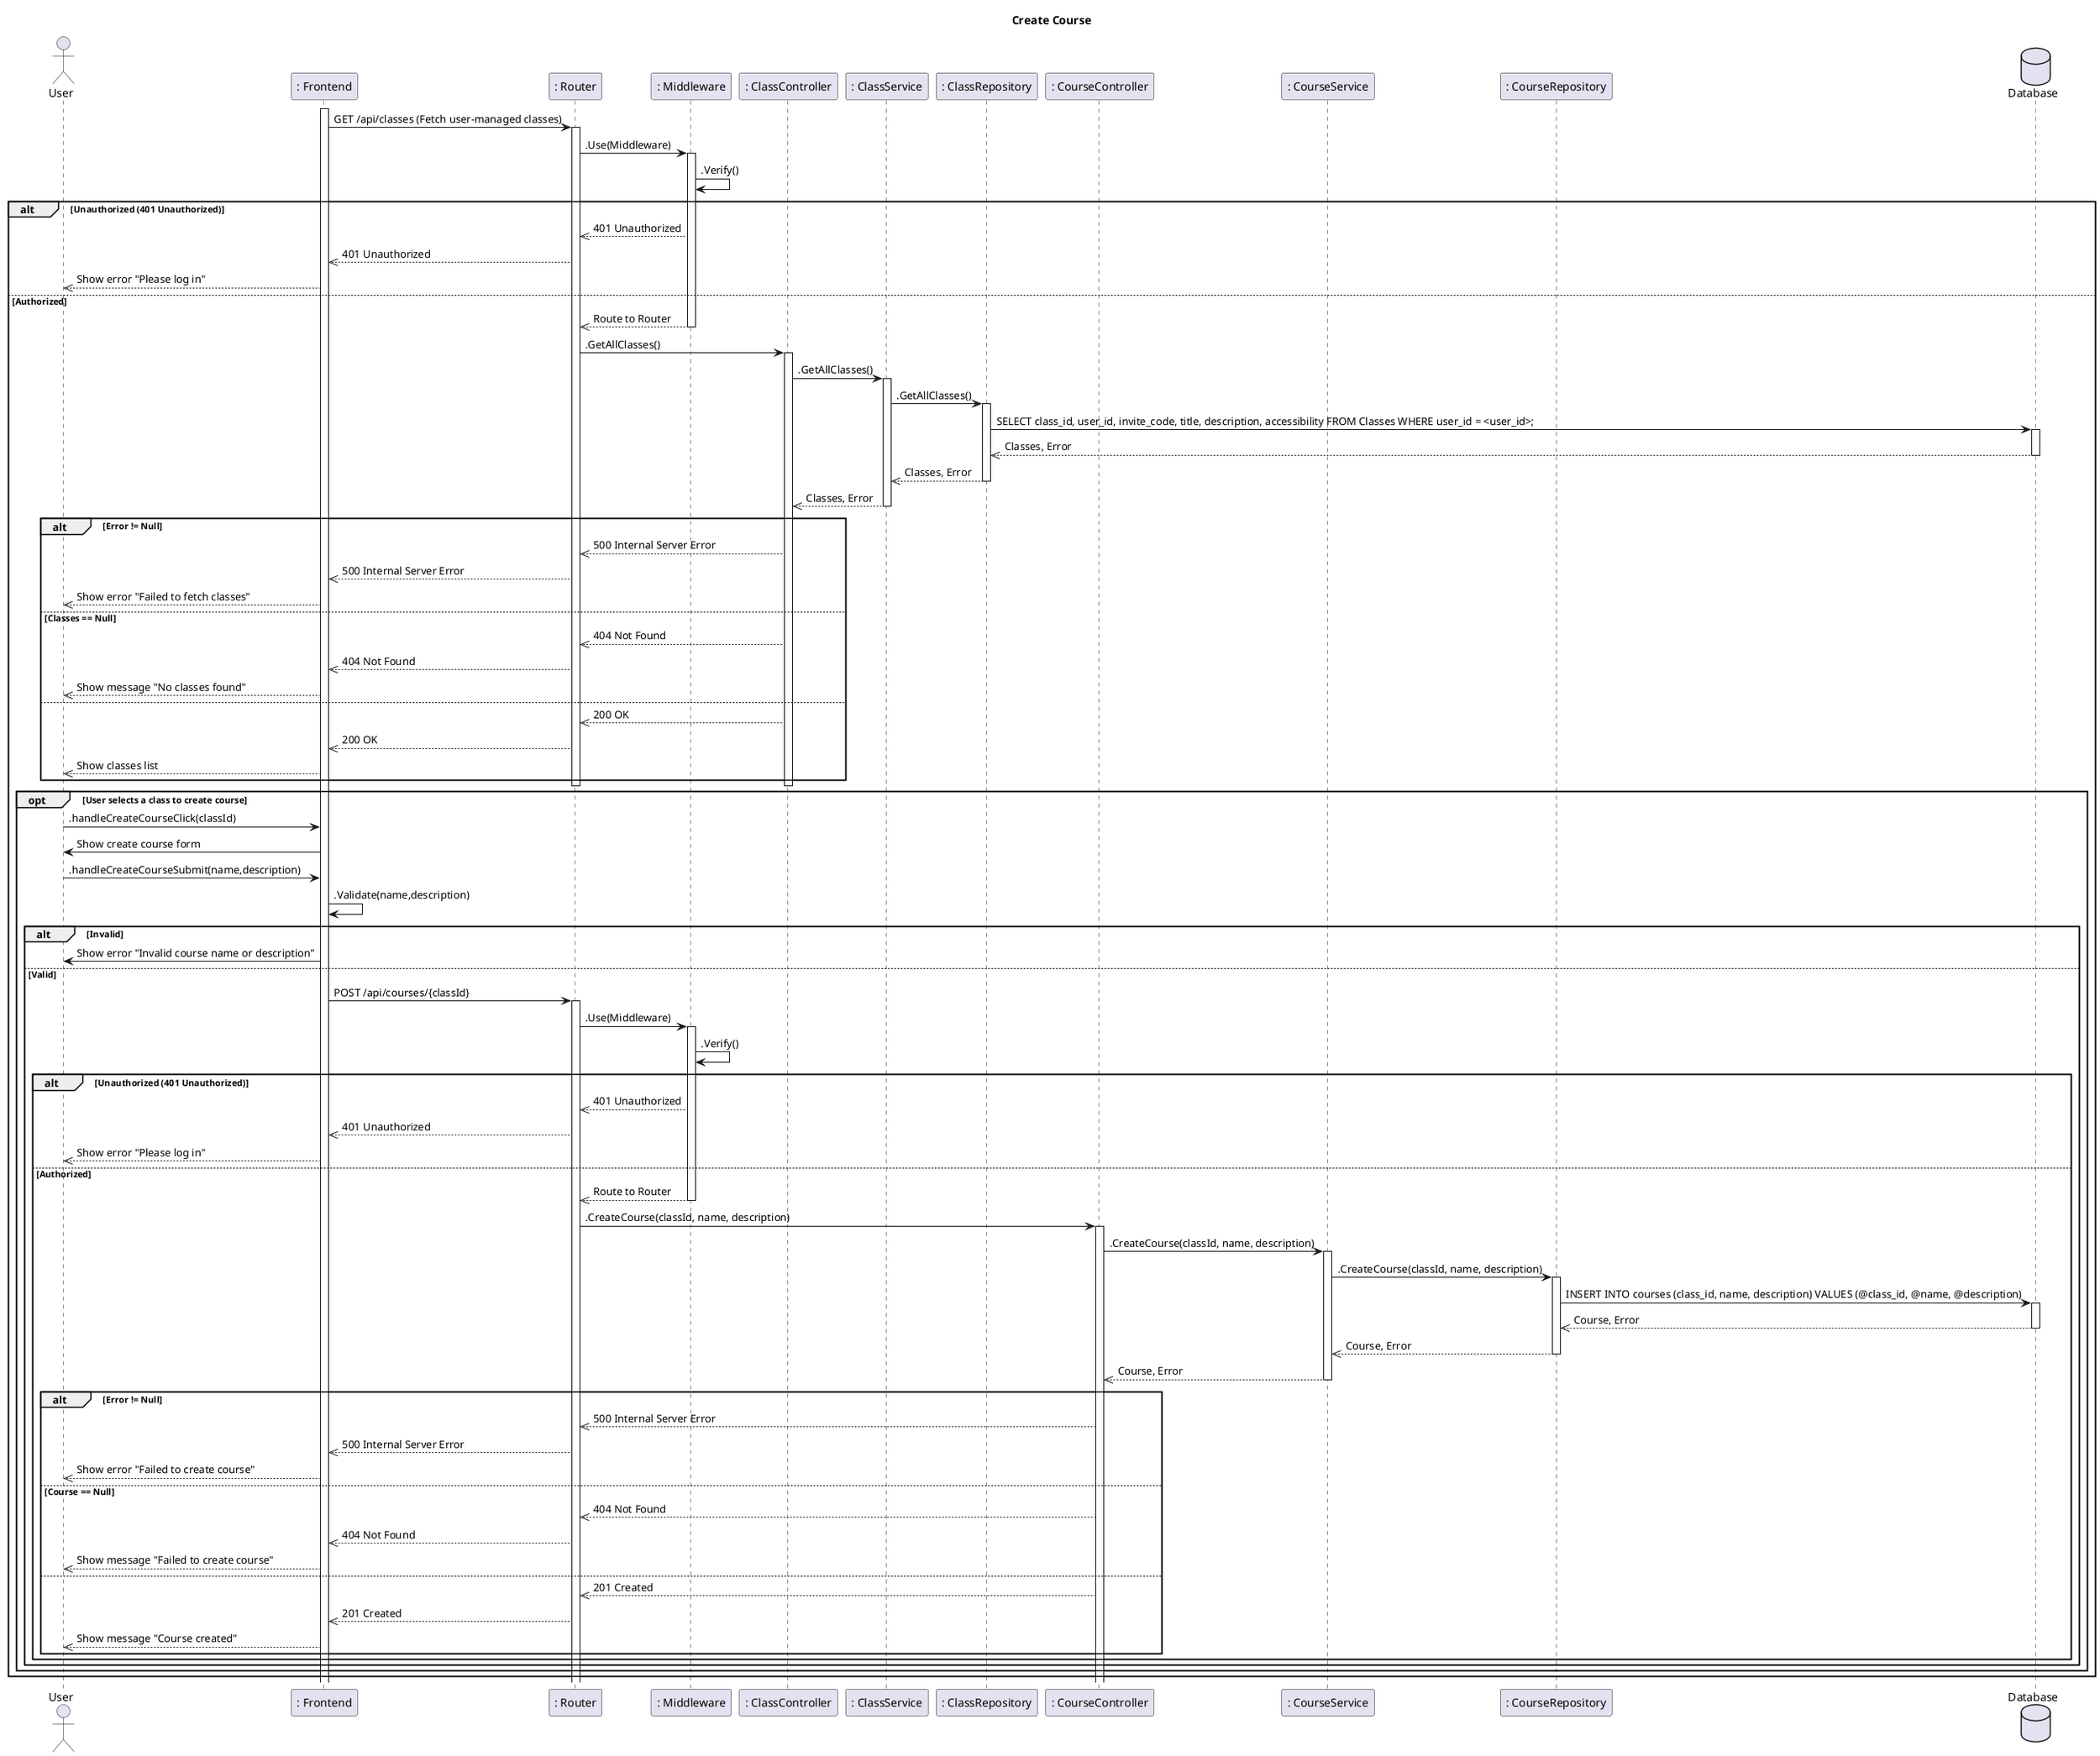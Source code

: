 @startuml
title Create Course

actor User
participant ": Frontend" as Frontend
participant ": Router" as Router
participant ": Middleware" as Middleware

participant ": ClassController" as ClassController
participant ": ClassService" as ClassService
participant ": ClassRepository" as ClassRepository

participant ": CourseController" as CourseController
participant ": CourseService" as CourseService
participant ": CourseRepository" as CourseRepository

database Database

activate Frontend

Frontend -> Router: GET /api/classes (Fetch user-managed classes)
activate Router

Router -> Middleware: .Use(Middleware)
activate Middleware
Middleware -> Middleware : .Verify()
alt Unauthorized (401 Unauthorized)
  Middleware -->> Router: 401 Unauthorized
  Router -->> Frontend: 401 Unauthorized
  Frontend -->> User: Show error "Please log in"
else Authorized
  Middleware -->> Router: Route to Router
  deactivate Middleware
  Router -> ClassController: .GetAllClasses()
  activate ClassController
  ClassController -> ClassService: .GetAllClasses()
  activate ClassService
  ClassService -> ClassRepository: .GetAllClasses()
  activate ClassRepository
  ClassRepository -> Database: SELECT class_id, user_id, invite_code, title, description, accessibility FROM Classes WHERE user_id = <user_id>;
  activate Database
  Database -->> ClassRepository : Classes, Error
  deactivate Database
  ClassRepository -->> ClassService : Classes, Error
  deactivate ClassRepository
  ClassService -->> ClassController : Classes, Error
  deactivate ClassService
  alt Error != Null
    ClassController -->> Router : 500 Internal Server Error
    Router -->> Frontend : 500 Internal Server Error
    Frontend -->> User : Show error "Failed to fetch classes"
  else Classes == Null
    ClassController -->> Router : 404 Not Found
    Router -->> Frontend : 404 Not Found
    Frontend -->> User : Show message "No classes found"
  else
    ClassController -->> Router : 200 OK
    Router -->> Frontend : 200 OK
    Frontend -->> User : Show classes list
  end
  deactivate ClassController
  deactivate Router

  opt User selects a class to create course
    User -> Frontend: .handleCreateCourseClick(classId)
    Frontend -> User: Show create course form

    User -> Frontend: .handleCreateCourseSubmit(name,description)
    Frontend -> Frontend: .Validate(name,description)

    alt Invalid
      Frontend -> User: Show error "Invalid course name or description"
    else Valid
      Frontend -> Router: POST /api/courses/{classId}
      activate Router

      Router -> Middleware: .Use(Middleware)
      activate Middleware
      Middleware -> Middleware : .Verify()

      alt Unauthorized (401 Unauthorized)
        Middleware -->> Router: 401 Unauthorized
        Router -->> Frontend: 401 Unauthorized
        Frontend -->> User: Show error "Please log in"
      else Authorized
        Middleware -->> Router: Route to Router
        deactivate Middleware
        Router -> CourseController: .CreateCourse(classId, name, description)
        activate CourseController
        CourseController -> CourseService: .CreateCourse(classId, name, description)
        activate CourseService
        CourseService -> CourseRepository: .CreateCourse(classId, name, description)
        activate CourseRepository
        CourseRepository -> Database: INSERT INTO courses (class_id, name, description) VALUES (@class_id, @name, @description)
        activate Database
        Database -->> CourseRepository : Course, Error
        deactivate Database
        CourseRepository -->> CourseService : Course, Error
        deactivate CourseRepository
        CourseService -->> CourseController : Course, Error
        deactivate CourseService
        alt Error != Null
          CourseController -->> Router : 500 Internal Server Error
          Router -->> Frontend : 500 Internal Server Error
          Frontend -->> User : Show error "Failed to create course"
        else Course == Null
          CourseController -->> Router : 404 Not Found
          Router -->> Frontend : 404 Not Found
          Frontend -->> User : Show message "Failed to create course"
        else
          CourseController -->> Router : 201 Created
          Router -->> Frontend : 201 Created
          Frontend -->> User : Show message "Course created"
        end


      end
    end


  end
end
@enduml
